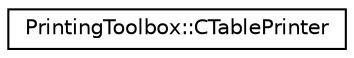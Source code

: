 digraph "Graphical Class Hierarchy"
{
 // LATEX_PDF_SIZE
  edge [fontname="Helvetica",fontsize="10",labelfontname="Helvetica",labelfontsize="10"];
  node [fontname="Helvetica",fontsize="10",shape=record];
  rankdir="LR";
  Node0 [label="PrintingToolbox::CTablePrinter",height=0.2,width=0.4,color="black", fillcolor="white", style="filled",URL="$classPrintingToolbox_1_1CTablePrinter.html",tooltip="Class for writing output in a table."];
}
